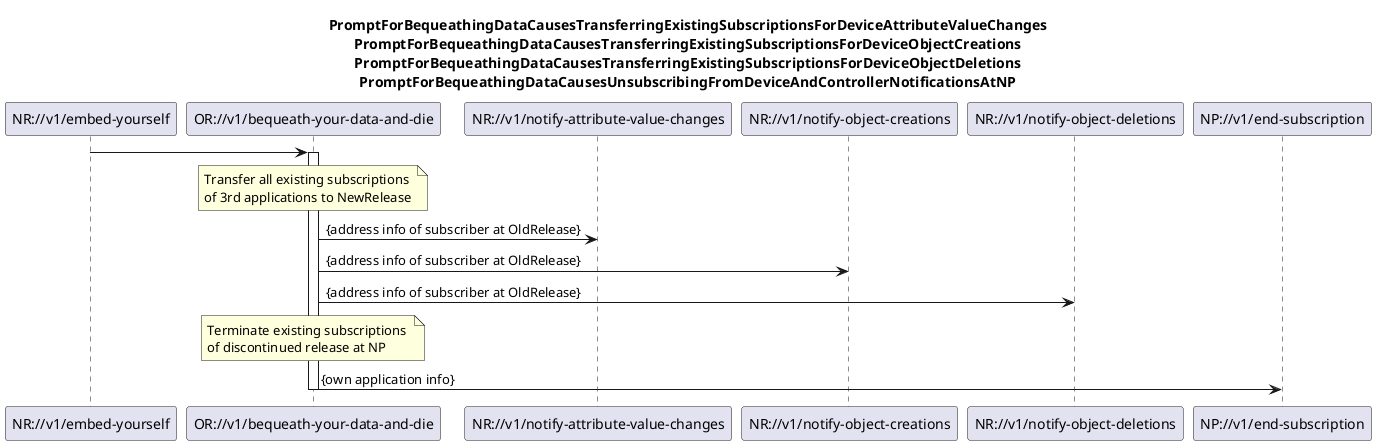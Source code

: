 @startuml 09x_BequeathYourDataAndDie
skinparam responseMessageBelowArrow true

title
PromptForBequeathingDataCausesTransferringExistingSubscriptionsForDeviceAttributeValueChanges
PromptForBequeathingDataCausesTransferringExistingSubscriptionsForDeviceObjectCreations
PromptForBequeathingDataCausesTransferringExistingSubscriptionsForDeviceObjectDeletions
PromptForBequeathingDataCausesUnsubscribingFromDeviceAndControllerNotificationsAtNP
end title

participant "NR://v1/embed-yourself" as NewRelease
participant "OR://v1/bequeath-your-data-and-die" as OldRelease
participant "NR://v1/notify-attribute-value-changes" as notifyAttributeChange
participant "NR://v1/notify-object-creations" as notifyObjectCreation
participant "NR://v1/notify-object-deletions" as notifyObjectDeletion
participant "NP://v1/end-subscription" as endSubsriptionAtNp

NewRelease -> OldRelease
activate OldRelease

note over OldRelease
Transfer all existing subscriptions 
of 3rd applications to NewRelease
end note
OldRelease -> notifyAttributeChange: {address info of subscriber at OldRelease}
OldRelease -> notifyObjectCreation: {address info of subscriber at OldRelease}
OldRelease -> notifyObjectDeletion: {address info of subscriber at OldRelease}

note over OldRelease
Terminate existing subscriptions 
of discontinued release at NP
end note
OldRelease -> endSubsriptionAtNp: {own application info}

deactivate OldRelease

@enduml